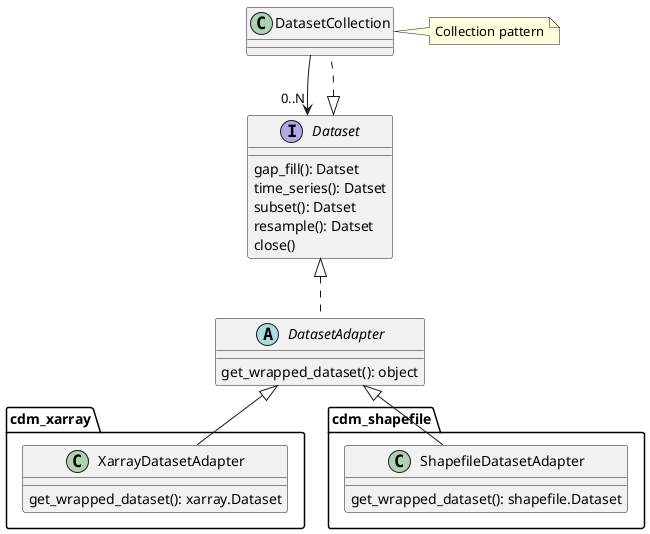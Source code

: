 @startuml

interface Dataset {
    gap_fill(): Datset
    time_series(): Datset
    subset(): Datset
    resample(): Datset
    close()
}

abstract DatasetAdapter implements Dataset {
    get_wrapped_dataset(): object
}

class DatasetCollection implements Dataset {
}

class cdm_xarray.XarrayDatasetAdapter extends DatasetAdapter {
    get_wrapped_dataset(): xarray.Dataset
}

class cdm_shapefile.ShapefileDatasetAdapter extends DatasetAdapter {
    get_wrapped_dataset(): shapefile.Dataset
}

DatasetCollection --> "0..N" Dataset

note right of DatasetCollection
Collection pattern
end note

@enduml